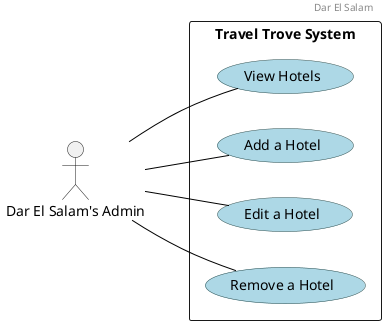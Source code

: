 @startuml
scale 1
left to right direction

header
Dar El Salam
endheader

' Custom skin parameters for use cases
skinparam usecase {
    BackgroundColor lightblue
    BorderColor DarkSlateGray
    ArrowColor Black
}

actor "Dar El Salam's Admin" as Admin

rectangle "Travel Trove System" {

    usecase "View Hotels"
    usecase "Add a Hotel"
    usecase "Edit a Hotel"
    usecase "Remove a Hotel"
}

Admin -- "View Hotels"
Admin -- "Add a Hotel"
Admin -- "Edit a Hotel"
Admin -- "Remove a Hotel"

@enduml

